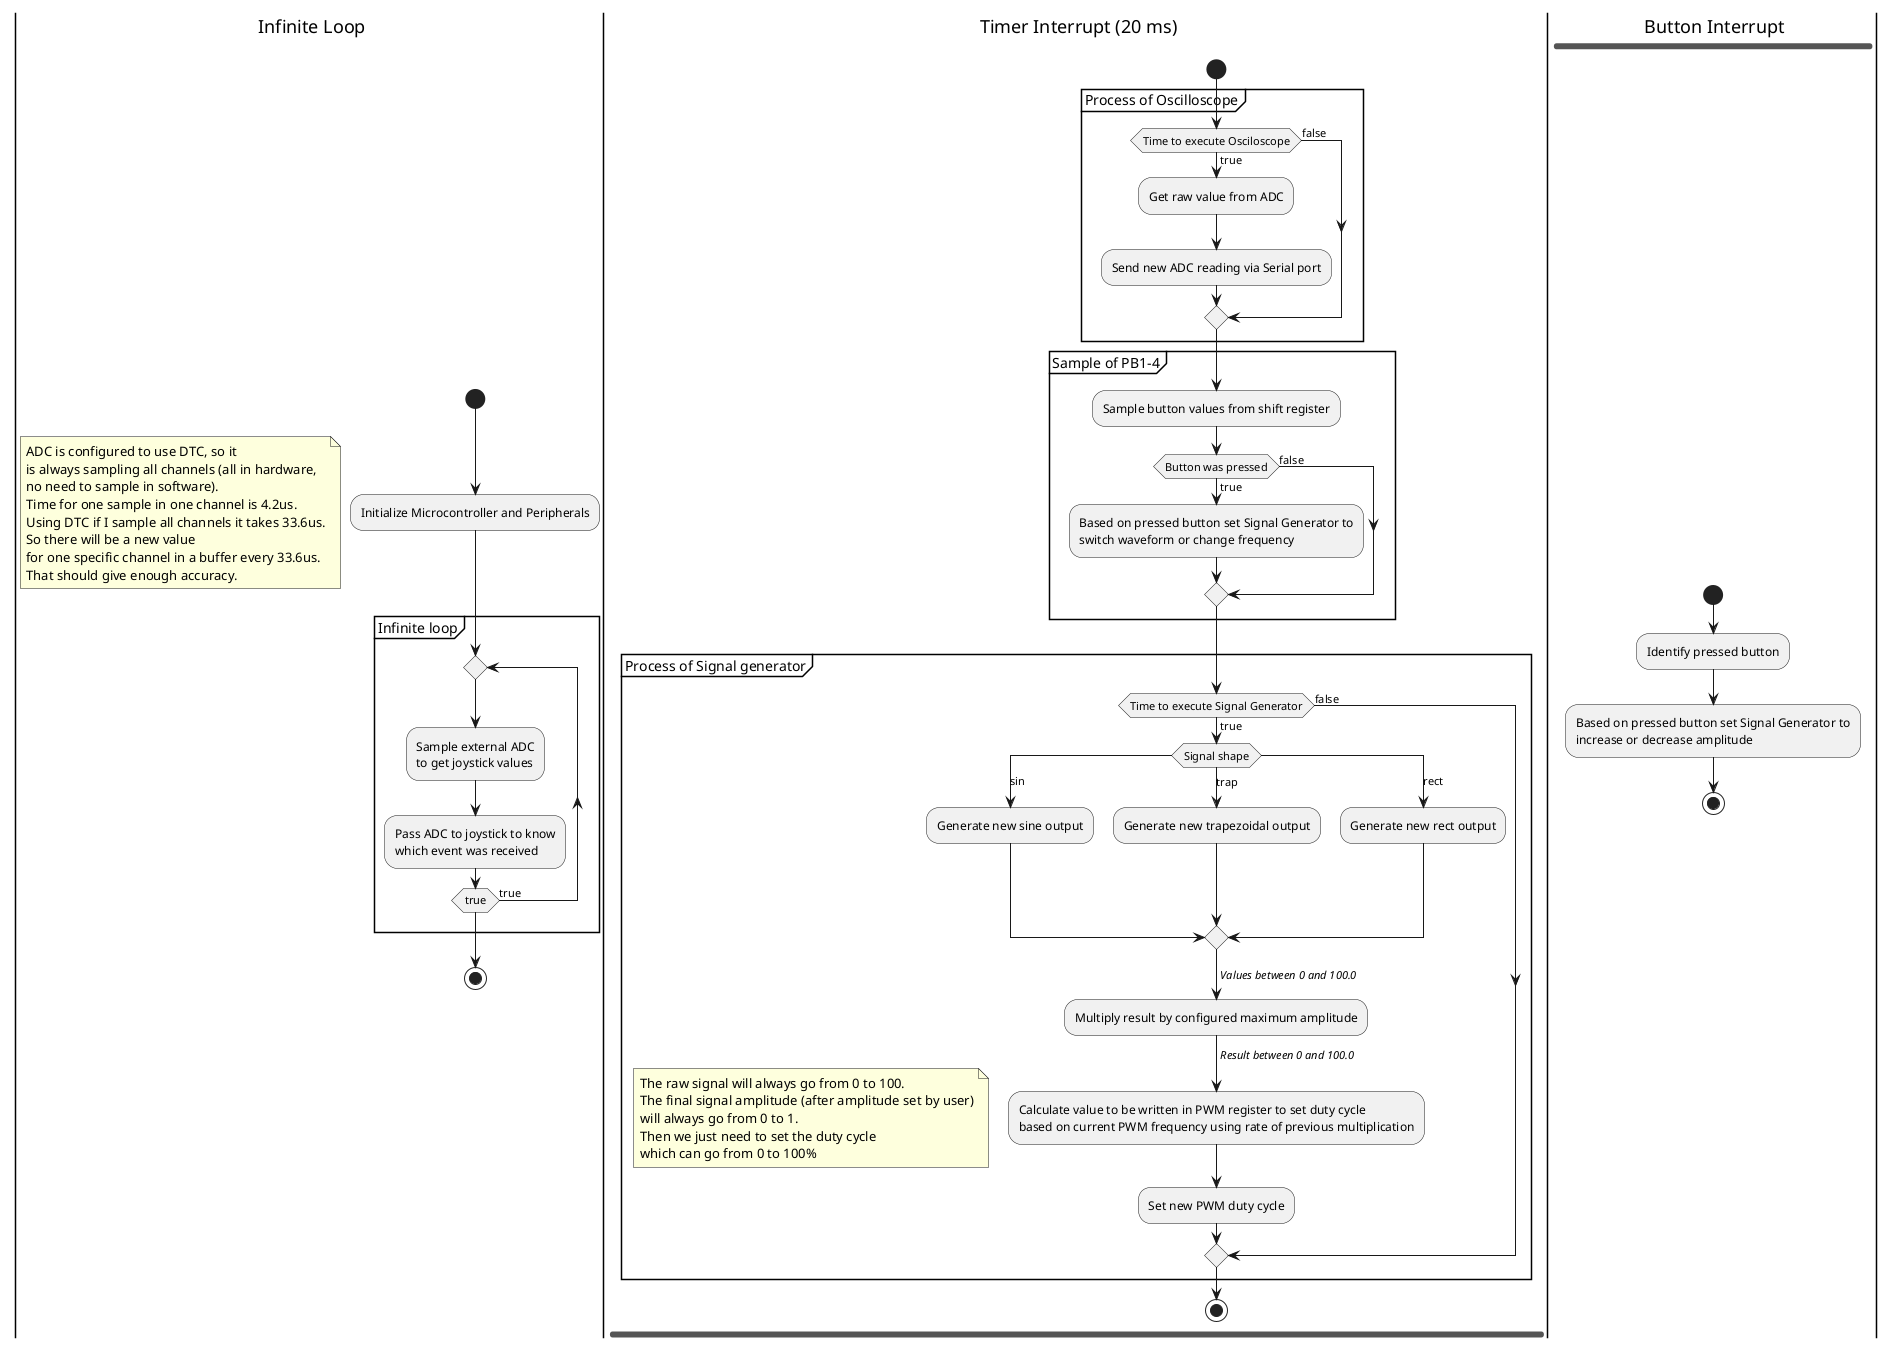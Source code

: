 @startuml
'https://plantuml.com/activity-diagram-beta
|a| Infinite Loop
|b| Timer Interrupt (20 ms)
|c| Button Interrupt

fork
|a|
-[hidden]->
start

:Initialize Microcontroller and Peripherals;
floating note
ADC is configured to use DTC, so it
is always sampling all channels (all in hardware,
no need to sample in software).
Time for one sample in one channel is 4.2us.
Using DTC if I sample all channels it takes 33.6us.
So there will be a new value
for one specific channel in a buffer every 33.6us.
That should give enough accuracy.
endnote
partition Infinite loop{

repeat
 :Sample external ADC
 to get joystick values;
 :Pass ADC to joystick to know
 which event was received;
repeat while (true) is (true)

}
stop
fork again
|b|
-[hidden]->
start
partition "Process of Oscilloscope" {
if (Time to execute Osciloscope) then (true)
    :Get raw value from ADC;
    :Send new ADC reading via Serial port;
else (false)
endif
}

partition Sample of PB1-4{
:Sample button values from shift register;
if(Button was pressed) then (true)
:Based on pressed button set Signal Generator to
switch waveform or change frequency;
else (false)
endif
}
partition Process of Signal generator{
if (Time to execute Signal Generator) then (true)
    switch (Signal shape)
    case (sin)
        :Generate new sine output;
    case (trap)
        :Generate new trapezoidal output;
    case (rect)
        :Generate new rect output;
    endswitch
    ->//Values between 0 and 100.0//;
    :Multiply result by configured maximum amplitude;
    ->//Result between 0 and 100.0//;
    :Calculate value to be written in PWM register to set duty cycle
    based on current PWM frequency using rate of previous multiplication;
    floating note left
    The raw signal will always go from 0 to 100.
    The final signal amplitude (after amplitude set by user)
    will always go from 0 to 1.
    Then we just need to set the duty cycle
    which can go from 0 to 100%
    endnote
    :Set new PWM duty cycle;
else (false)
endif
}
stop

fork again
|c|
-[hidden]->
start
:Identify pressed button;
:Based on pressed button set Signal Generator to
increase or decrease amplitude;
stop


@enduml
